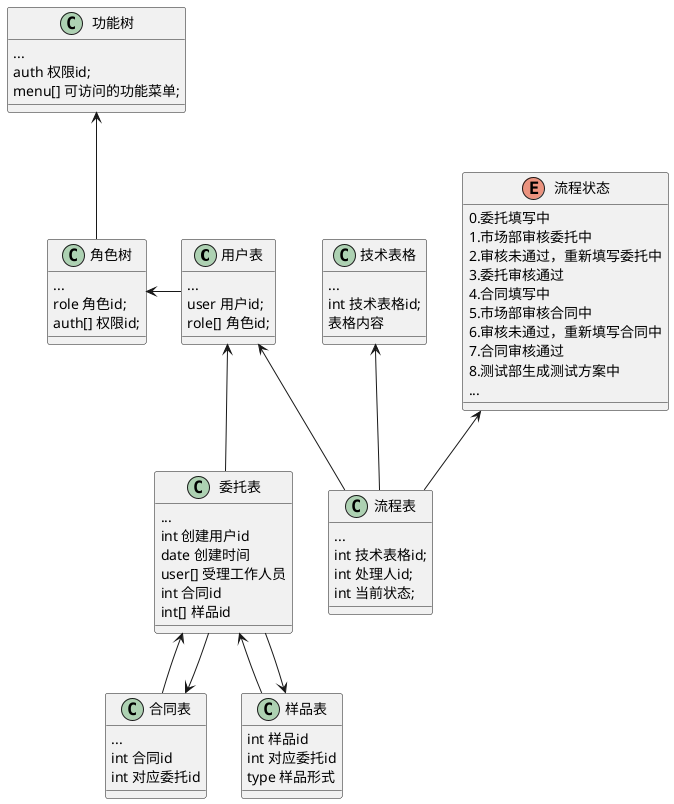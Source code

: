 @startuml
'https://plantuml.com/class-diagram





用户表 <-- 流程表
技术表格 <-- 流程表
流程状态 <-- 流程表
角色树 <- 用户表
功能树<-- 角色树
用户表 <-- 委托表
合同表 <-- 委托表
委托表 <-- 合同表
样品表 <-- 委托表
委托表 <-- 样品表
class 流程表 {
...
int 技术表格id;
int 处理人id;
int 当前状态;
}
class 技术表格{
    ...
    int 技术表格id;
    表格内容
}
class 用户表{
    ...
    user 用户id;
    role[] 角色id;
}
class 角色树{
    ...
    role 角色id;
    auth[] 权限id;
}
class 功能树{
    ...
    auth 权限id;
    menu[] 可访问的功能菜单;
}
class 委托表{
    ...
    int 创建用户id
    date 创建时间
    user[] 受理工作人员
    int 合同id
    int[] 样品id
}
class 合同表{
    ...
    int 合同id
    int 对应委托id
}
class 样品表{
    int 样品id
    int 对应委托id
    type 样品形式
}
enum 流程状态 {
0.委托填写中
1.市场部审核委托中
2.审核未通过，重新填写委托中
3.委托审核通过
4.合同填写中
5.市场部审核合同中
6.审核未通过，重新填写合同中
7.合同审核通过
8.测试部生成测试方案中
...
}

@enduml